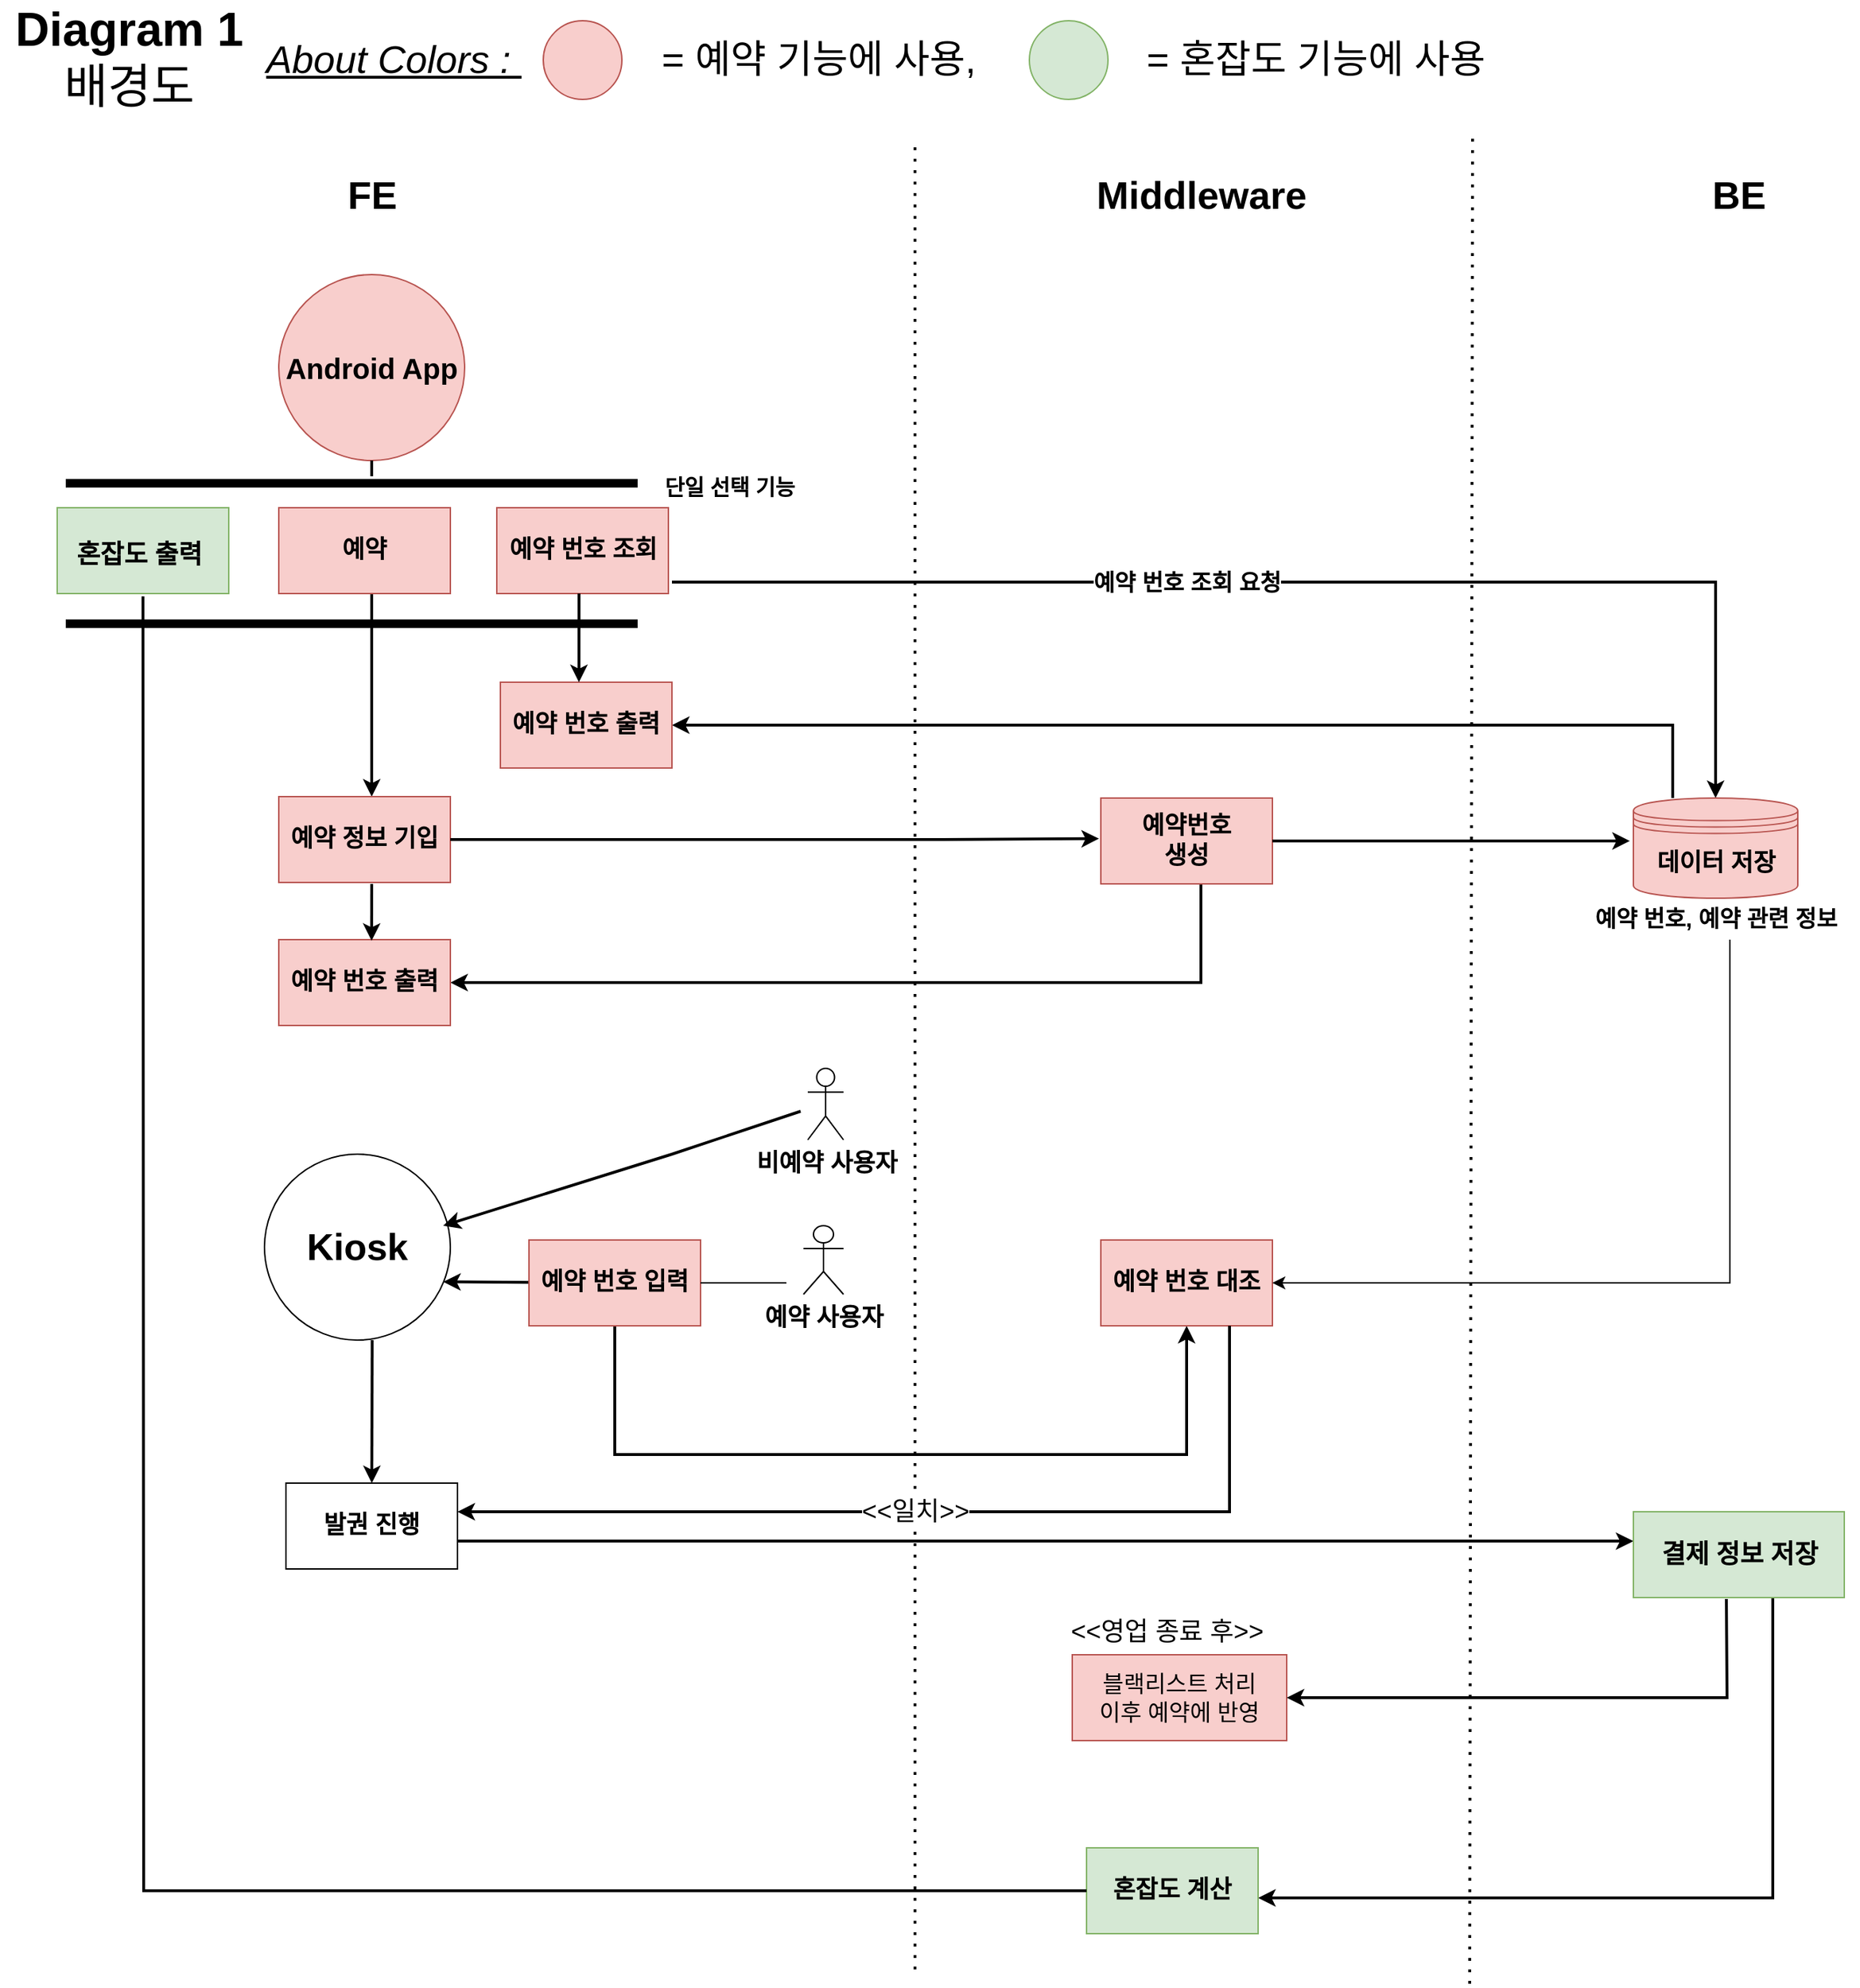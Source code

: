 <mxfile version="17.4.2" type="github">
  <diagram id="_oOT7E-q7vtRDTMMootX" name="Page-1">
    <mxGraphModel dx="2585" dy="1385" grid="1" gridSize="10" guides="1" tooltips="1" connect="1" arrows="1" fold="1" page="1" pageScale="1" pageWidth="1100" pageHeight="850" background="none" math="0" shadow="0">
      <root>
        <mxCell id="0" />
        <mxCell id="1" parent="0" />
        <mxCell id="WD3ALiDRtXTudYih0hBq-5" value="&lt;b&gt;&lt;font style=&quot;font-size: 27px&quot;&gt;FE&lt;/font&gt;&lt;/b&gt;" style="text;html=1;align=center;verticalAlign=middle;resizable=0;points=[];autosize=1;strokeColor=none;fillColor=none;fontSize=13;" parent="1" vertex="1">
          <mxGeometry x="275" y="215" width="50" height="30" as="geometry" />
        </mxCell>
        <mxCell id="WD3ALiDRtXTudYih0hBq-6" value="&lt;b&gt;&lt;font style=&quot;font-size: 27px&quot;&gt;Middleware&lt;/font&gt;&lt;/b&gt;" style="text;html=1;align=center;verticalAlign=middle;resizable=0;points=[];autosize=1;strokeColor=none;fillColor=none;fontSize=13;" parent="1" vertex="1">
          <mxGeometry x="800" y="215" width="160" height="30" as="geometry" />
        </mxCell>
        <mxCell id="WD3ALiDRtXTudYih0hBq-8" value="&lt;font style=&quot;font-size: 33px&quot;&gt;&lt;b&gt;Diagram 1&lt;/b&gt;&lt;br&gt;배경도&lt;br&gt;&lt;/font&gt;" style="text;html=1;align=center;verticalAlign=middle;resizable=0;points=[];autosize=1;strokeColor=none;fillColor=none;fontSize=13;" parent="1" vertex="1">
          <mxGeometry x="40" y="107.5" width="180" height="50" as="geometry" />
        </mxCell>
        <mxCell id="F8nuYtDUGBIG6I0Ywhw5-11" value="" style="edgeStyle=orthogonalEdgeStyle;rounded=0;orthogonalLoop=1;jettySize=auto;html=1;fontSize=18;strokeWidth=2;" parent="1" source="WD3ALiDRtXTudYih0hBq-17" target="F8nuYtDUGBIG6I0Ywhw5-10" edge="1">
          <mxGeometry relative="1" as="geometry">
            <Array as="points">
              <mxPoint x="300" y="560" />
              <mxPoint x="300" y="560" />
            </Array>
          </mxGeometry>
        </mxCell>
        <mxCell id="WD3ALiDRtXTudYih0hBq-17" value="&lt;b&gt;예약&lt;/b&gt;" style="rounded=0;whiteSpace=wrap;html=1;fontSize=17;fillColor=#f8cecc;strokeColor=#b85450;" parent="1" vertex="1">
          <mxGeometry x="235" y="448" width="120" height="60" as="geometry" />
        </mxCell>
        <mxCell id="F8nuYtDUGBIG6I0Ywhw5-35" value="" style="edgeStyle=orthogonalEdgeStyle;rounded=0;orthogonalLoop=1;jettySize=auto;html=1;fontSize=16;strokeWidth=2;" parent="1" source="WD3ALiDRtXTudYih0hBq-21" target="F8nuYtDUGBIG6I0Ywhw5-34" edge="1">
          <mxGeometry relative="1" as="geometry">
            <Array as="points">
              <mxPoint x="880" y="780" />
            </Array>
          </mxGeometry>
        </mxCell>
        <mxCell id="WD3ALiDRtXTudYih0hBq-21" value="&lt;b&gt;예약번호&lt;br&gt;생성&lt;/b&gt;" style="rounded=0;whiteSpace=wrap;html=1;fontSize=17;fillColor=#f8cecc;strokeColor=#b85450;" parent="1" vertex="1">
          <mxGeometry x="810" y="651" width="120" height="60" as="geometry" />
        </mxCell>
        <mxCell id="WD3ALiDRtXTudYih0hBq-29" value="&lt;b&gt;&lt;font style=&quot;font-size: 27px&quot;&gt;BE&lt;/font&gt;&lt;/b&gt;" style="text;html=1;align=center;verticalAlign=middle;resizable=0;points=[];autosize=1;strokeColor=none;fillColor=none;fontSize=13;" parent="1" vertex="1">
          <mxGeometry x="1231.25" y="215" width="50" height="30" as="geometry" />
        </mxCell>
        <mxCell id="F8nuYtDUGBIG6I0Ywhw5-1" value="&lt;font style=&quot;font-size: 20px&quot;&gt;&lt;b&gt;Android App&lt;/b&gt;&lt;/font&gt;" style="ellipse;whiteSpace=wrap;html=1;aspect=fixed;fillColor=#f8cecc;strokeColor=#b85450;" parent="1" vertex="1">
          <mxGeometry x="235" y="285" width="130" height="130" as="geometry" />
        </mxCell>
        <mxCell id="F8nuYtDUGBIG6I0Ywhw5-5" value="" style="shape=link;html=1;rounded=0;fontSize=18;strokeWidth=6;width=93.333;" parent="1" edge="1">
          <mxGeometry width="100" relative="1" as="geometry">
            <mxPoint x="86" y="480" as="sourcePoint" />
            <mxPoint x="486" y="480" as="targetPoint" />
          </mxGeometry>
        </mxCell>
        <mxCell id="F8nuYtDUGBIG6I0Ywhw5-9" value="" style="endArrow=none;html=1;rounded=0;fontSize=18;strokeWidth=2;" parent="1" target="F8nuYtDUGBIG6I0Ywhw5-1" edge="1">
          <mxGeometry width="50" height="50" relative="1" as="geometry">
            <mxPoint x="300" y="426" as="sourcePoint" />
            <mxPoint x="300" y="416" as="targetPoint" />
          </mxGeometry>
        </mxCell>
        <mxCell id="F8nuYtDUGBIG6I0Ywhw5-10" value="&lt;b&gt;예약 정보 기입&lt;/b&gt;" style="rounded=0;whiteSpace=wrap;html=1;fontSize=17;fillColor=#f8cecc;strokeColor=#b85450;" parent="1" vertex="1">
          <mxGeometry x="235" y="650" width="120" height="60" as="geometry" />
        </mxCell>
        <mxCell id="F8nuYtDUGBIG6I0Ywhw5-12" value="" style="endArrow=classic;html=1;rounded=0;fontSize=18;strokeWidth=2;exitX=1;exitY=0.5;exitDx=0;exitDy=0;entryX=-0.011;entryY=0.473;entryDx=0;entryDy=0;entryPerimeter=0;" parent="1" source="F8nuYtDUGBIG6I0Ywhw5-10" target="WD3ALiDRtXTudYih0hBq-21" edge="1">
          <mxGeometry width="50" height="50" relative="1" as="geometry">
            <mxPoint x="440" y="700" as="sourcePoint" />
            <mxPoint x="740" y="700" as="targetPoint" />
            <Array as="points">
              <mxPoint x="700" y="680" />
            </Array>
          </mxGeometry>
        </mxCell>
        <mxCell id="F8nuYtDUGBIG6I0Ywhw5-13" value="" style="endArrow=classic;html=1;rounded=0;fontSize=18;strokeWidth=2;entryX=0;entryY=0.5;entryDx=0;entryDy=0;exitX=1;exitY=0.5;exitDx=0;exitDy=0;" parent="1" source="WD3ALiDRtXTudYih0hBq-21" edge="1">
          <mxGeometry width="50" height="50" relative="1" as="geometry">
            <mxPoint x="860" y="699.55" as="sourcePoint" />
            <mxPoint x="1180" y="681" as="targetPoint" />
          </mxGeometry>
        </mxCell>
        <mxCell id="F8nuYtDUGBIG6I0Ywhw5-15" value="&lt;b&gt;예약 번호 조회&lt;/b&gt;" style="rounded=0;whiteSpace=wrap;html=1;fontSize=17;fillColor=#f8cecc;strokeColor=#b85450;" parent="1" vertex="1">
          <mxGeometry x="387.5" y="448" width="120" height="60" as="geometry" />
        </mxCell>
        <mxCell id="F8nuYtDUGBIG6I0Ywhw5-17" value="&lt;font style=&quot;font-size: 16px&quot;&gt;&lt;b&gt;예약 번호, 예약 관련 정보&lt;/b&gt;&lt;/font&gt;" style="text;html=1;align=center;verticalAlign=middle;resizable=0;points=[];autosize=1;strokeColor=none;fillColor=none;fontSize=18;" parent="1" vertex="1">
          <mxGeometry x="1140" y="720" width="200" height="30" as="geometry" />
        </mxCell>
        <mxCell id="F8nuYtDUGBIG6I0Ywhw5-18" value="&lt;font size=&quot;1&quot;&gt;&lt;b style=&quot;font-size: 15px&quot;&gt;단일 선택 기능&lt;/b&gt;&lt;/font&gt;" style="text;html=1;align=center;verticalAlign=middle;resizable=0;points=[];autosize=1;strokeColor=none;fillColor=none;fontSize=15;" parent="1" vertex="1">
          <mxGeometry x="495" y="418" width="110" height="30" as="geometry" />
        </mxCell>
        <mxCell id="F8nuYtDUGBIG6I0Ywhw5-19" value="" style="endArrow=classic;html=1;rounded=0;fontSize=13;strokeWidth=2;entryX=0.5;entryY=0;entryDx=0;entryDy=0;" parent="1" edge="1">
          <mxGeometry width="50" height="50" relative="1" as="geometry">
            <mxPoint x="510" y="500" as="sourcePoint" />
            <mxPoint x="1240" y="651" as="targetPoint" />
            <Array as="points">
              <mxPoint x="1240" y="500" />
            </Array>
          </mxGeometry>
        </mxCell>
        <mxCell id="F8nuYtDUGBIG6I0Ywhw5-21" value="예약 번호 조회 요청" style="edgeLabel;html=1;align=center;verticalAlign=middle;resizable=0;points=[];fontSize=16;fontStyle=1" parent="F8nuYtDUGBIG6I0Ywhw5-19" vertex="1" connectable="0">
          <mxGeometry x="-0.302" y="1" relative="1" as="geometry">
            <mxPoint x="52" y="1" as="offset" />
          </mxGeometry>
        </mxCell>
        <mxCell id="F8nuYtDUGBIG6I0Ywhw5-24" value="" style="endArrow=classic;html=1;rounded=0;fontSize=13;strokeWidth=2;exitX=0.25;exitY=0;exitDx=0;exitDy=0;" parent="1" edge="1">
          <mxGeometry width="50" height="50" relative="1" as="geometry">
            <mxPoint x="1210" y="651" as="sourcePoint" />
            <mxPoint x="510" y="600" as="targetPoint" />
            <Array as="points">
              <mxPoint x="1210" y="600" />
              <mxPoint x="1200" y="600" />
            </Array>
          </mxGeometry>
        </mxCell>
        <mxCell id="F8nuYtDUGBIG6I0Ywhw5-25" value="&lt;b&gt;예약 번호 출력&lt;/b&gt;" style="whiteSpace=wrap;html=1;fontSize=17;rounded=0;fillColor=#f8cecc;strokeColor=#b85450;" parent="1" vertex="1">
          <mxGeometry x="390" y="570" width="120" height="60" as="geometry" />
        </mxCell>
        <mxCell id="F8nuYtDUGBIG6I0Ywhw5-27" value="&lt;font style=&quot;font-size: 17px&quot;&gt;&lt;b&gt;예약 사용자&lt;/b&gt;&lt;/font&gt;" style="shape=umlActor;verticalLabelPosition=bottom;verticalAlign=top;html=1;outlineConnect=0;fontSize=13;" parent="1" vertex="1">
          <mxGeometry x="602" y="950" width="28" height="48" as="geometry" />
        </mxCell>
        <mxCell id="F8nuYtDUGBIG6I0Ywhw5-28" value="&lt;font style=&quot;font-size: 26px&quot;&gt;&lt;b&gt;Kiosk&lt;/b&gt;&lt;/font&gt;" style="ellipse;whiteSpace=wrap;html=1;aspect=fixed;" parent="1" vertex="1">
          <mxGeometry x="225" y="900" width="130" height="130" as="geometry" />
        </mxCell>
        <mxCell id="F8nuYtDUGBIG6I0Ywhw5-29" value="&lt;font style=&quot;font-size: 17px&quot;&gt;&lt;b&gt;비예약 사용자&lt;/b&gt;&lt;/font&gt;" style="shape=umlActor;verticalLabelPosition=bottom;verticalAlign=top;html=1;outlineConnect=0;fontSize=13;" parent="1" vertex="1">
          <mxGeometry x="605" y="840" width="25" height="50" as="geometry" />
        </mxCell>
        <mxCell id="F8nuYtDUGBIG6I0Ywhw5-34" value="&lt;b&gt;예약 번호 출력&lt;/b&gt;" style="whiteSpace=wrap;html=1;fontSize=17;fillColor=#f8cecc;strokeColor=#b85450;rounded=0;" parent="1" vertex="1">
          <mxGeometry x="235" y="750" width="120" height="60" as="geometry" />
        </mxCell>
        <mxCell id="F8nuYtDUGBIG6I0Ywhw5-37" value="" style="endArrow=classic;html=1;rounded=0;fontSize=16;strokeWidth=2;entryX=0.541;entryY=0.013;entryDx=0;entryDy=0;entryPerimeter=0;" parent="1" target="F8nuYtDUGBIG6I0Ywhw5-34" edge="1">
          <mxGeometry width="50" height="50" relative="1" as="geometry">
            <mxPoint x="300" y="711" as="sourcePoint" />
            <mxPoint x="350" y="661" as="targetPoint" />
          </mxGeometry>
        </mxCell>
        <mxCell id="F8nuYtDUGBIG6I0Ywhw5-42" value="" style="endArrow=none;dashed=1;html=1;dashPattern=1 3;strokeWidth=2;rounded=0;fontSize=16;" parent="1" edge="1">
          <mxGeometry width="50" height="50" relative="1" as="geometry">
            <mxPoint x="680" y="1470" as="sourcePoint" />
            <mxPoint x="680" y="190" as="targetPoint" />
          </mxGeometry>
        </mxCell>
        <mxCell id="F8nuYtDUGBIG6I0Ywhw5-43" value="" style="endArrow=none;dashed=1;html=1;dashPattern=1 3;strokeWidth=2;rounded=0;fontSize=16;" parent="1" edge="1">
          <mxGeometry width="50" height="50" relative="1" as="geometry">
            <mxPoint x="1068" y="1480" as="sourcePoint" />
            <mxPoint x="1070" y="190" as="targetPoint" />
          </mxGeometry>
        </mxCell>
        <mxCell id="F8nuYtDUGBIG6I0Ywhw5-52" value="" style="endArrow=classic;html=1;rounded=0;fontSize=16;strokeWidth=2;" parent="1" edge="1">
          <mxGeometry width="50" height="50" relative="1" as="geometry">
            <mxPoint x="600" y="870" as="sourcePoint" />
            <mxPoint x="350" y="950" as="targetPoint" />
            <Array as="points">
              <mxPoint x="510" y="900" />
            </Array>
          </mxGeometry>
        </mxCell>
        <mxCell id="PGFgDYh8lfL1F4q3mQJU-1" value="" style="endArrow=classic;html=1;rounded=0;startArrow=none;strokeWidth=2;" edge="1" parent="1" source="PGFgDYh8lfL1F4q3mQJU-6">
          <mxGeometry width="50" height="50" relative="1" as="geometry">
            <mxPoint x="560" y="990" as="sourcePoint" />
            <mxPoint x="350" y="989.222" as="targetPoint" />
          </mxGeometry>
        </mxCell>
        <mxCell id="PGFgDYh8lfL1F4q3mQJU-10" value="" style="edgeStyle=orthogonalEdgeStyle;rounded=0;orthogonalLoop=1;jettySize=auto;html=1;fontSize=17;strokeWidth=2;" edge="1" parent="1" source="PGFgDYh8lfL1F4q3mQJU-6" target="PGFgDYh8lfL1F4q3mQJU-9">
          <mxGeometry relative="1" as="geometry">
            <Array as="points">
              <mxPoint x="470" y="1110" />
              <mxPoint x="870" y="1110" />
            </Array>
          </mxGeometry>
        </mxCell>
        <mxCell id="PGFgDYh8lfL1F4q3mQJU-6" value="&lt;b&gt;&lt;font style=&quot;font-size: 17px&quot;&gt;예약 번호 입력&lt;/font&gt;&lt;/b&gt;" style="rounded=0;whiteSpace=wrap;html=1;fontSize=16;fillColor=#f8cecc;strokeColor=#b85450;" vertex="1" parent="1">
          <mxGeometry x="410" y="960" width="120" height="60" as="geometry" />
        </mxCell>
        <mxCell id="PGFgDYh8lfL1F4q3mQJU-7" value="" style="endArrow=none;html=1;rounded=0;" edge="1" parent="1" target="PGFgDYh8lfL1F4q3mQJU-6">
          <mxGeometry width="50" height="50" relative="1" as="geometry">
            <mxPoint x="590" y="990" as="sourcePoint" />
            <mxPoint x="350" y="989.222" as="targetPoint" />
          </mxGeometry>
        </mxCell>
        <mxCell id="PGFgDYh8lfL1F4q3mQJU-9" value="&lt;font style=&quot;font-size: 17px&quot;&gt;&lt;b&gt;예약 번호 대조&lt;/b&gt;&lt;/font&gt;" style="whiteSpace=wrap;html=1;fontSize=16;fillColor=#f8cecc;strokeColor=#b85450;rounded=0;" vertex="1" parent="1">
          <mxGeometry x="810" y="960" width="120" height="60" as="geometry" />
        </mxCell>
        <mxCell id="PGFgDYh8lfL1F4q3mQJU-12" value="" style="endArrow=classic;html=1;rounded=0;fontSize=17;entryX=1;entryY=0.5;entryDx=0;entryDy=0;" edge="1" parent="1" target="PGFgDYh8lfL1F4q3mQJU-9">
          <mxGeometry width="50" height="50" relative="1" as="geometry">
            <mxPoint x="1250" y="750" as="sourcePoint" />
            <mxPoint x="1300" y="700" as="targetPoint" />
            <Array as="points">
              <mxPoint x="1250" y="990" />
            </Array>
          </mxGeometry>
        </mxCell>
        <mxCell id="PGFgDYh8lfL1F4q3mQJU-13" value="" style="endArrow=classic;html=1;rounded=0;fontSize=16;strokeWidth=2;" edge="1" parent="1" target="PGFgDYh8lfL1F4q3mQJU-14">
          <mxGeometry width="50" height="50" relative="1" as="geometry">
            <mxPoint x="300.33" y="1030" as="sourcePoint" />
            <mxPoint x="300" y="1160" as="targetPoint" />
            <Array as="points" />
          </mxGeometry>
        </mxCell>
        <mxCell id="PGFgDYh8lfL1F4q3mQJU-20" value="" style="edgeStyle=orthogonalEdgeStyle;rounded=0;orthogonalLoop=1;jettySize=auto;html=1;fontSize=18;strokeWidth=2;exitX=1.001;exitY=0.676;exitDx=0;exitDy=0;exitPerimeter=0;" edge="1" parent="1" source="PGFgDYh8lfL1F4q3mQJU-14" target="PGFgDYh8lfL1F4q3mQJU-19">
          <mxGeometry relative="1" as="geometry">
            <mxPoint x="360" y="1180" as="sourcePoint" />
            <Array as="points">
              <mxPoint x="1256" y="1171" />
            </Array>
          </mxGeometry>
        </mxCell>
        <mxCell id="PGFgDYh8lfL1F4q3mQJU-14" value="&lt;font style=&quot;font-size: 17px&quot;&gt;&lt;b&gt;발권 진행&lt;/b&gt;&lt;/font&gt;" style="rounded=0;whiteSpace=wrap;html=1;fontSize=17;" vertex="1" parent="1">
          <mxGeometry x="240" y="1130" width="120" height="60" as="geometry" />
        </mxCell>
        <mxCell id="PGFgDYh8lfL1F4q3mQJU-15" value="" style="endArrow=classic;html=1;rounded=0;fontSize=17;strokeWidth=2;exitX=0.75;exitY=1;exitDx=0;exitDy=0;" edge="1" parent="1" source="PGFgDYh8lfL1F4q3mQJU-9">
          <mxGeometry width="50" height="50" relative="1" as="geometry">
            <mxPoint x="310" y="1210" as="sourcePoint" />
            <mxPoint x="360" y="1150" as="targetPoint" />
            <Array as="points">
              <mxPoint x="900" y="1150" />
              <mxPoint x="730" y="1150" />
              <mxPoint x="590" y="1150" />
            </Array>
          </mxGeometry>
        </mxCell>
        <mxCell id="PGFgDYh8lfL1F4q3mQJU-17" value="&lt;b&gt;데이터 저장&lt;/b&gt;" style="shape=datastore;whiteSpace=wrap;html=1;fontSize=17;fillColor=#f8cecc;strokeColor=#b85450;" vertex="1" parent="1">
          <mxGeometry x="1182.5" y="651" width="115" height="70" as="geometry" />
        </mxCell>
        <mxCell id="PGFgDYh8lfL1F4q3mQJU-18" value="&lt;font style=&quot;font-size: 18px&quot;&gt;&amp;lt;&amp;lt;일치&amp;gt;&amp;gt;&lt;/font&gt;" style="edgeLabel;html=1;align=center;verticalAlign=middle;resizable=0;points=[];fontSize=17;" vertex="1" connectable="0" parent="1">
          <mxGeometry x="680" y="1150" as="geometry" />
        </mxCell>
        <mxCell id="PGFgDYh8lfL1F4q3mQJU-22" value="" style="edgeStyle=orthogonalEdgeStyle;rounded=0;orthogonalLoop=1;jettySize=auto;html=1;fontSize=18;strokeWidth=2;" edge="1" parent="1" source="PGFgDYh8lfL1F4q3mQJU-19" target="PGFgDYh8lfL1F4q3mQJU-21">
          <mxGeometry relative="1" as="geometry">
            <Array as="points">
              <mxPoint x="1280" y="1420" />
              <mxPoint x="870" y="1420" />
            </Array>
          </mxGeometry>
        </mxCell>
        <mxCell id="PGFgDYh8lfL1F4q3mQJU-19" value="&lt;font style=&quot;font-size: 18px&quot;&gt;&lt;b&gt;결제 정보 저장&lt;/b&gt;&lt;br&gt;&lt;/font&gt;" style="whiteSpace=wrap;html=1;fontSize=17;fillColor=#d5e8d4;strokeColor=#82b366;rounded=0;" vertex="1" parent="1">
          <mxGeometry x="1182.5" y="1150" width="147.5" height="60" as="geometry" />
        </mxCell>
        <mxCell id="PGFgDYh8lfL1F4q3mQJU-21" value="&lt;b&gt;혼잡도 계산&lt;/b&gt;" style="whiteSpace=wrap;html=1;fontSize=17;fillColor=#d5e8d4;strokeColor=#82b366;rounded=0;" vertex="1" parent="1">
          <mxGeometry x="800" y="1385" width="120" height="60" as="geometry" />
        </mxCell>
        <mxCell id="PGFgDYh8lfL1F4q3mQJU-27" value="블랙리스트 처리&lt;br&gt;이후 예약에 반영" style="whiteSpace=wrap;html=1;fontSize=16;fillColor=#f8cecc;strokeColor=#b85450;rounded=0;" vertex="1" parent="1">
          <mxGeometry x="790" y="1250" width="150" height="60" as="geometry" />
        </mxCell>
        <mxCell id="PGFgDYh8lfL1F4q3mQJU-28" value="&lt;font style=&quot;font-size: 18px&quot;&gt;&amp;lt;&amp;lt;영업 종료 후&amp;gt;&amp;gt;&lt;/font&gt;" style="edgeLabel;html=1;align=center;verticalAlign=middle;resizable=0;points=[];fontSize=17;labelBackgroundColor=none;" vertex="1" connectable="0" parent="1">
          <mxGeometry x="870" y="1230" as="geometry">
            <mxPoint x="-14" y="4" as="offset" />
          </mxGeometry>
        </mxCell>
        <mxCell id="PGFgDYh8lfL1F4q3mQJU-29" value="" style="endArrow=classic;html=1;rounded=0;fontSize=18;strokeWidth=2;exitX=0.441;exitY=1.017;exitDx=0;exitDy=0;exitPerimeter=0;entryX=1;entryY=0.5;entryDx=0;entryDy=0;" edge="1" parent="1" source="PGFgDYh8lfL1F4q3mQJU-19" target="PGFgDYh8lfL1F4q3mQJU-27">
          <mxGeometry width="50" height="50" relative="1" as="geometry">
            <mxPoint x="950" y="1010" as="sourcePoint" />
            <mxPoint x="930" y="1290" as="targetPoint" />
            <Array as="points">
              <mxPoint x="1248" y="1280" />
            </Array>
          </mxGeometry>
        </mxCell>
        <mxCell id="PGFgDYh8lfL1F4q3mQJU-34" value="&lt;font size=&quot;1&quot;&gt;&lt;i style=&quot;font-size: 27px&quot;&gt;&lt;u&gt;About Colors :&amp;nbsp;&lt;/u&gt;&lt;/i&gt;&lt;/font&gt;" style="text;html=1;align=center;verticalAlign=middle;resizable=0;points=[];autosize=1;strokeColor=none;fillColor=none;fontSize=18;" vertex="1" parent="1">
          <mxGeometry x="220" y="120" width="190" height="30" as="geometry" />
        </mxCell>
        <mxCell id="PGFgDYh8lfL1F4q3mQJU-35" value="" style="ellipse;whiteSpace=wrap;html=1;aspect=fixed;labelBackgroundColor=none;fontSize=27;fillColor=#f8cecc;strokeColor=#b85450;" vertex="1" parent="1">
          <mxGeometry x="420" y="107.5" width="55" height="55" as="geometry" />
        </mxCell>
        <mxCell id="PGFgDYh8lfL1F4q3mQJU-36" value="= 예약 기능에 사용,&amp;nbsp;" style="text;html=1;align=center;verticalAlign=middle;resizable=0;points=[];autosize=1;strokeColor=none;fillColor=none;fontSize=27;" vertex="1" parent="1">
          <mxGeometry x="486" y="115" width="260" height="40" as="geometry" />
        </mxCell>
        <mxCell id="PGFgDYh8lfL1F4q3mQJU-37" value="" style="ellipse;whiteSpace=wrap;html=1;aspect=fixed;labelBackgroundColor=none;fontSize=27;fillColor=#d5e8d4;strokeColor=#82b366;" vertex="1" parent="1">
          <mxGeometry x="760" y="107.5" width="55" height="55" as="geometry" />
        </mxCell>
        <mxCell id="PGFgDYh8lfL1F4q3mQJU-38" value="= 혼잡도 기능에 사용" style="text;html=1;align=center;verticalAlign=middle;resizable=0;points=[];autosize=1;strokeColor=none;fillColor=none;fontSize=27;" vertex="1" parent="1">
          <mxGeometry x="825" y="115" width="270" height="40" as="geometry" />
        </mxCell>
        <mxCell id="PGFgDYh8lfL1F4q3mQJU-40" value="&lt;font style=&quot;font-size: 18px&quot;&gt;&lt;b&gt;혼잡도 출력&amp;nbsp;&lt;/b&gt;&lt;/font&gt;" style="rounded=0;whiteSpace=wrap;html=1;labelBackgroundColor=none;fontSize=27;fillColor=#d5e8d4;strokeColor=#82b366;" vertex="1" parent="1">
          <mxGeometry x="80" y="448" width="120" height="60" as="geometry" />
        </mxCell>
        <mxCell id="PGFgDYh8lfL1F4q3mQJU-41" value="" style="edgeStyle=orthogonalEdgeStyle;orthogonalLoop=1;jettySize=auto;html=1;fontSize=18;strokeWidth=2;endArrow=none;rounded=0;" edge="1" parent="1" source="PGFgDYh8lfL1F4q3mQJU-21">
          <mxGeometry relative="1" as="geometry">
            <mxPoint x="800" y="1415" as="sourcePoint" />
            <mxPoint x="140" y="510" as="targetPoint" />
          </mxGeometry>
        </mxCell>
        <mxCell id="PGFgDYh8lfL1F4q3mQJU-45" value="" style="endArrow=classic;html=1;rounded=0;fontSize=18;strokeWidth=2;entryX=0.458;entryY=0;entryDx=0;entryDy=0;entryPerimeter=0;" edge="1" parent="1" target="F8nuYtDUGBIG6I0Ywhw5-25">
          <mxGeometry width="50" height="50" relative="1" as="geometry">
            <mxPoint x="445" y="508" as="sourcePoint" />
            <mxPoint x="495" y="458" as="targetPoint" />
          </mxGeometry>
        </mxCell>
      </root>
    </mxGraphModel>
  </diagram>
</mxfile>
